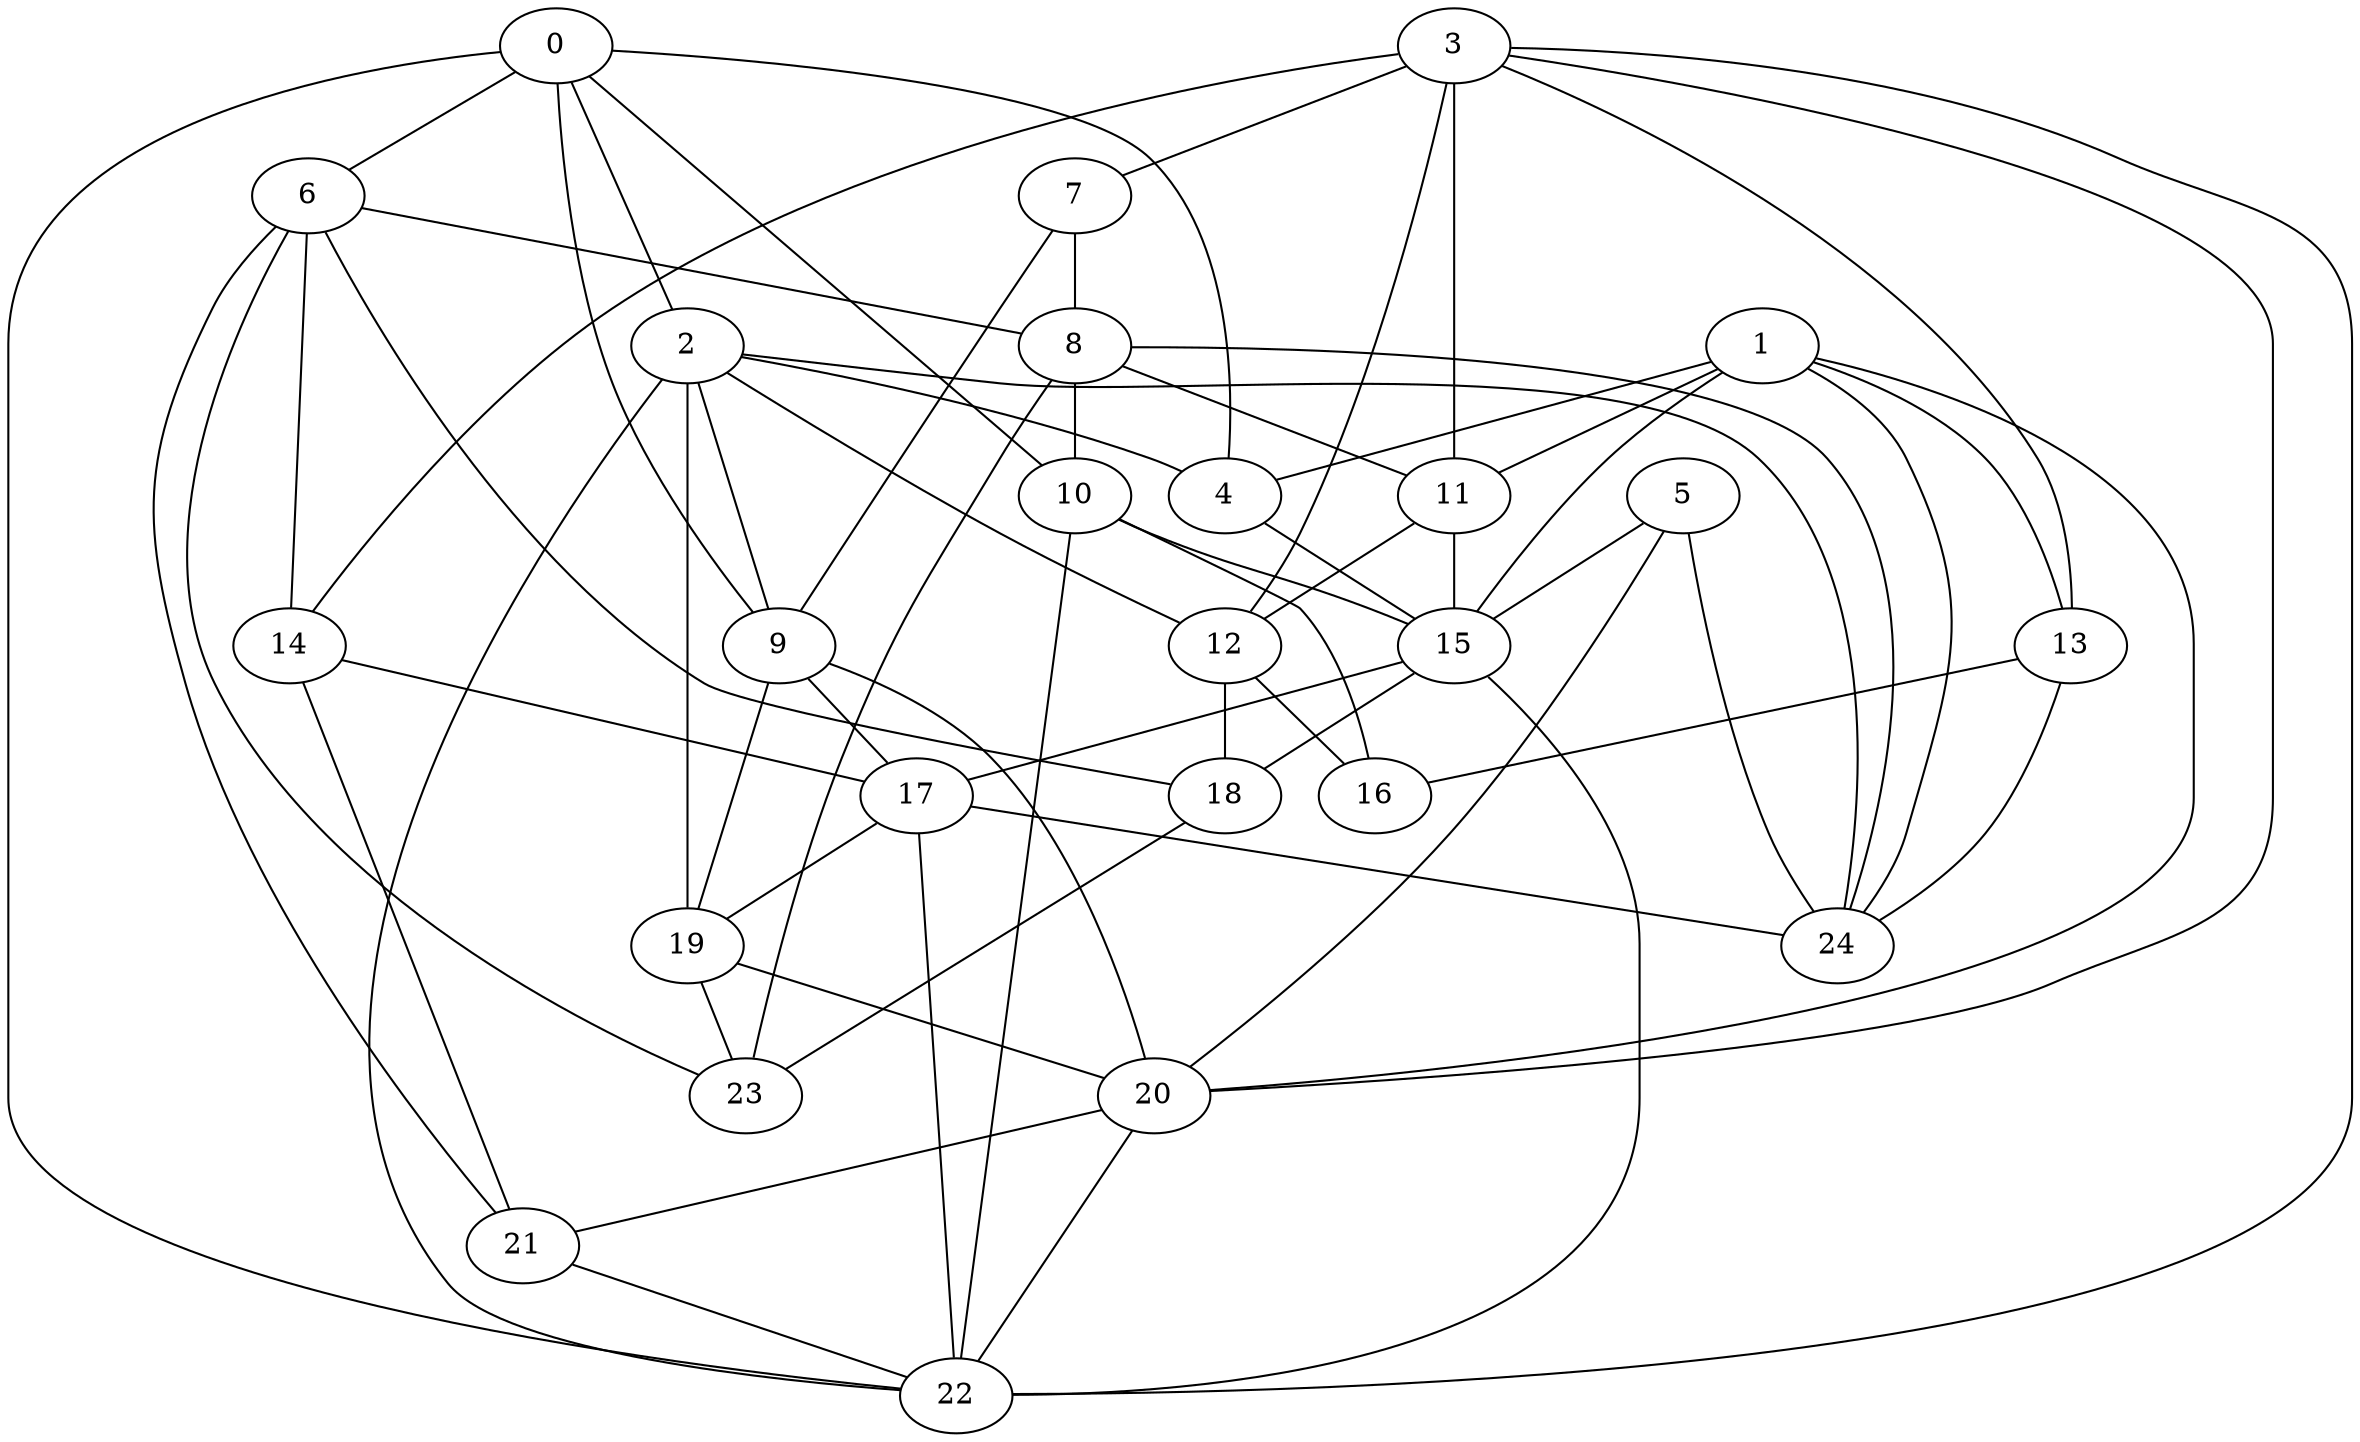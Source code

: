 strict graph "gnp_random_graph(25,0.25)" {
0;
1;
2;
3;
4;
5;
6;
7;
8;
9;
10;
11;
12;
13;
14;
15;
16;
17;
18;
19;
20;
21;
22;
23;
24;
0 -- 2  [is_available=True, prob="0.188893883219"];
0 -- 4  [is_available=True, prob="0.338345611549"];
0 -- 6  [is_available=True, prob="1.0"];
0 -- 9  [is_available=True, prob="0.110071377703"];
0 -- 10  [is_available=True, prob="0.401956063366"];
0 -- 22  [is_available=True, prob="0.790793043215"];
1 -- 4  [is_available=True, prob="0.0731139326758"];
1 -- 11  [is_available=True, prob="0.168173927031"];
1 -- 13  [is_available=True, prob="0.188567653931"];
1 -- 15  [is_available=True, prob="0.0847188476911"];
1 -- 20  [is_available=True, prob="1.0"];
1 -- 24  [is_available=True, prob="1.0"];
2 -- 4  [is_available=True, prob="0.611433299741"];
2 -- 9  [is_available=True, prob="0.676493523866"];
2 -- 12  [is_available=True, prob="0.265000409149"];
2 -- 19  [is_available=True, prob="1.0"];
2 -- 22  [is_available=True, prob="1.0"];
2 -- 24  [is_available=True, prob="0.220402422668"];
3 -- 7  [is_available=True, prob="0.307370469905"];
3 -- 11  [is_available=True, prob="1.0"];
3 -- 12  [is_available=True, prob="0.655315291278"];
3 -- 13  [is_available=True, prob="0.0871126765164"];
3 -- 14  [is_available=True, prob="0.517569831463"];
3 -- 20  [is_available=True, prob="1.0"];
3 -- 22  [is_available=True, prob="1.0"];
4 -- 15  [is_available=True, prob="0.334205844208"];
5 -- 24  [is_available=True, prob="0.547041692179"];
5 -- 20  [is_available=True, prob="0.950532679857"];
5 -- 15  [is_available=True, prob="1.0"];
6 -- 8  [is_available=True, prob="0.388337325761"];
6 -- 14  [is_available=True, prob="0.825985467279"];
6 -- 18  [is_available=True, prob="0.483446072269"];
6 -- 21  [is_available=True, prob="0.0936166400497"];
6 -- 23  [is_available=True, prob="1.0"];
7 -- 8  [is_available=True, prob="1.0"];
7 -- 9  [is_available=True, prob="0.321545296726"];
8 -- 10  [is_available=True, prob="0.81824326109"];
8 -- 11  [is_available=True, prob="0.0679187634522"];
8 -- 23  [is_available=True, prob="1.0"];
8 -- 24  [is_available=True, prob="1.0"];
9 -- 17  [is_available=True, prob="0.045922071367"];
9 -- 19  [is_available=True, prob="0.223208989605"];
9 -- 20  [is_available=True, prob="0.252295295235"];
10 -- 22  [is_available=True, prob="0.715080373809"];
10 -- 16  [is_available=True, prob="1.0"];
10 -- 15  [is_available=True, prob="0.243531289326"];
11 -- 12  [is_available=True, prob="0.807458324132"];
11 -- 15  [is_available=True, prob="0.355689441553"];
12 -- 16  [is_available=True, prob="0.0699153747416"];
12 -- 18  [is_available=True, prob="1.0"];
13 -- 16  [is_available=True, prob="0.184977774603"];
13 -- 24  [is_available=True, prob="1.0"];
14 -- 17  [is_available=True, prob="0.367016368725"];
14 -- 21  [is_available=True, prob="0.944920779912"];
15 -- 17  [is_available=True, prob="1.0"];
15 -- 18  [is_available=True, prob="0.0121262981089"];
15 -- 22  [is_available=True, prob="0.331693898345"];
17 -- 19  [is_available=True, prob="1.0"];
17 -- 22  [is_available=True, prob="0.222426615734"];
17 -- 24  [is_available=True, prob="0.933732880726"];
18 -- 23  [is_available=True, prob="0.242349694555"];
19 -- 23  [is_available=True, prob="0.612870494486"];
19 -- 20  [is_available=True, prob="0.403365231719"];
20 -- 21  [is_available=True, prob="0.520563029979"];
20 -- 22  [is_available=True, prob="0.257581845271"];
21 -- 22  [is_available=True, prob="1.0"];
}
